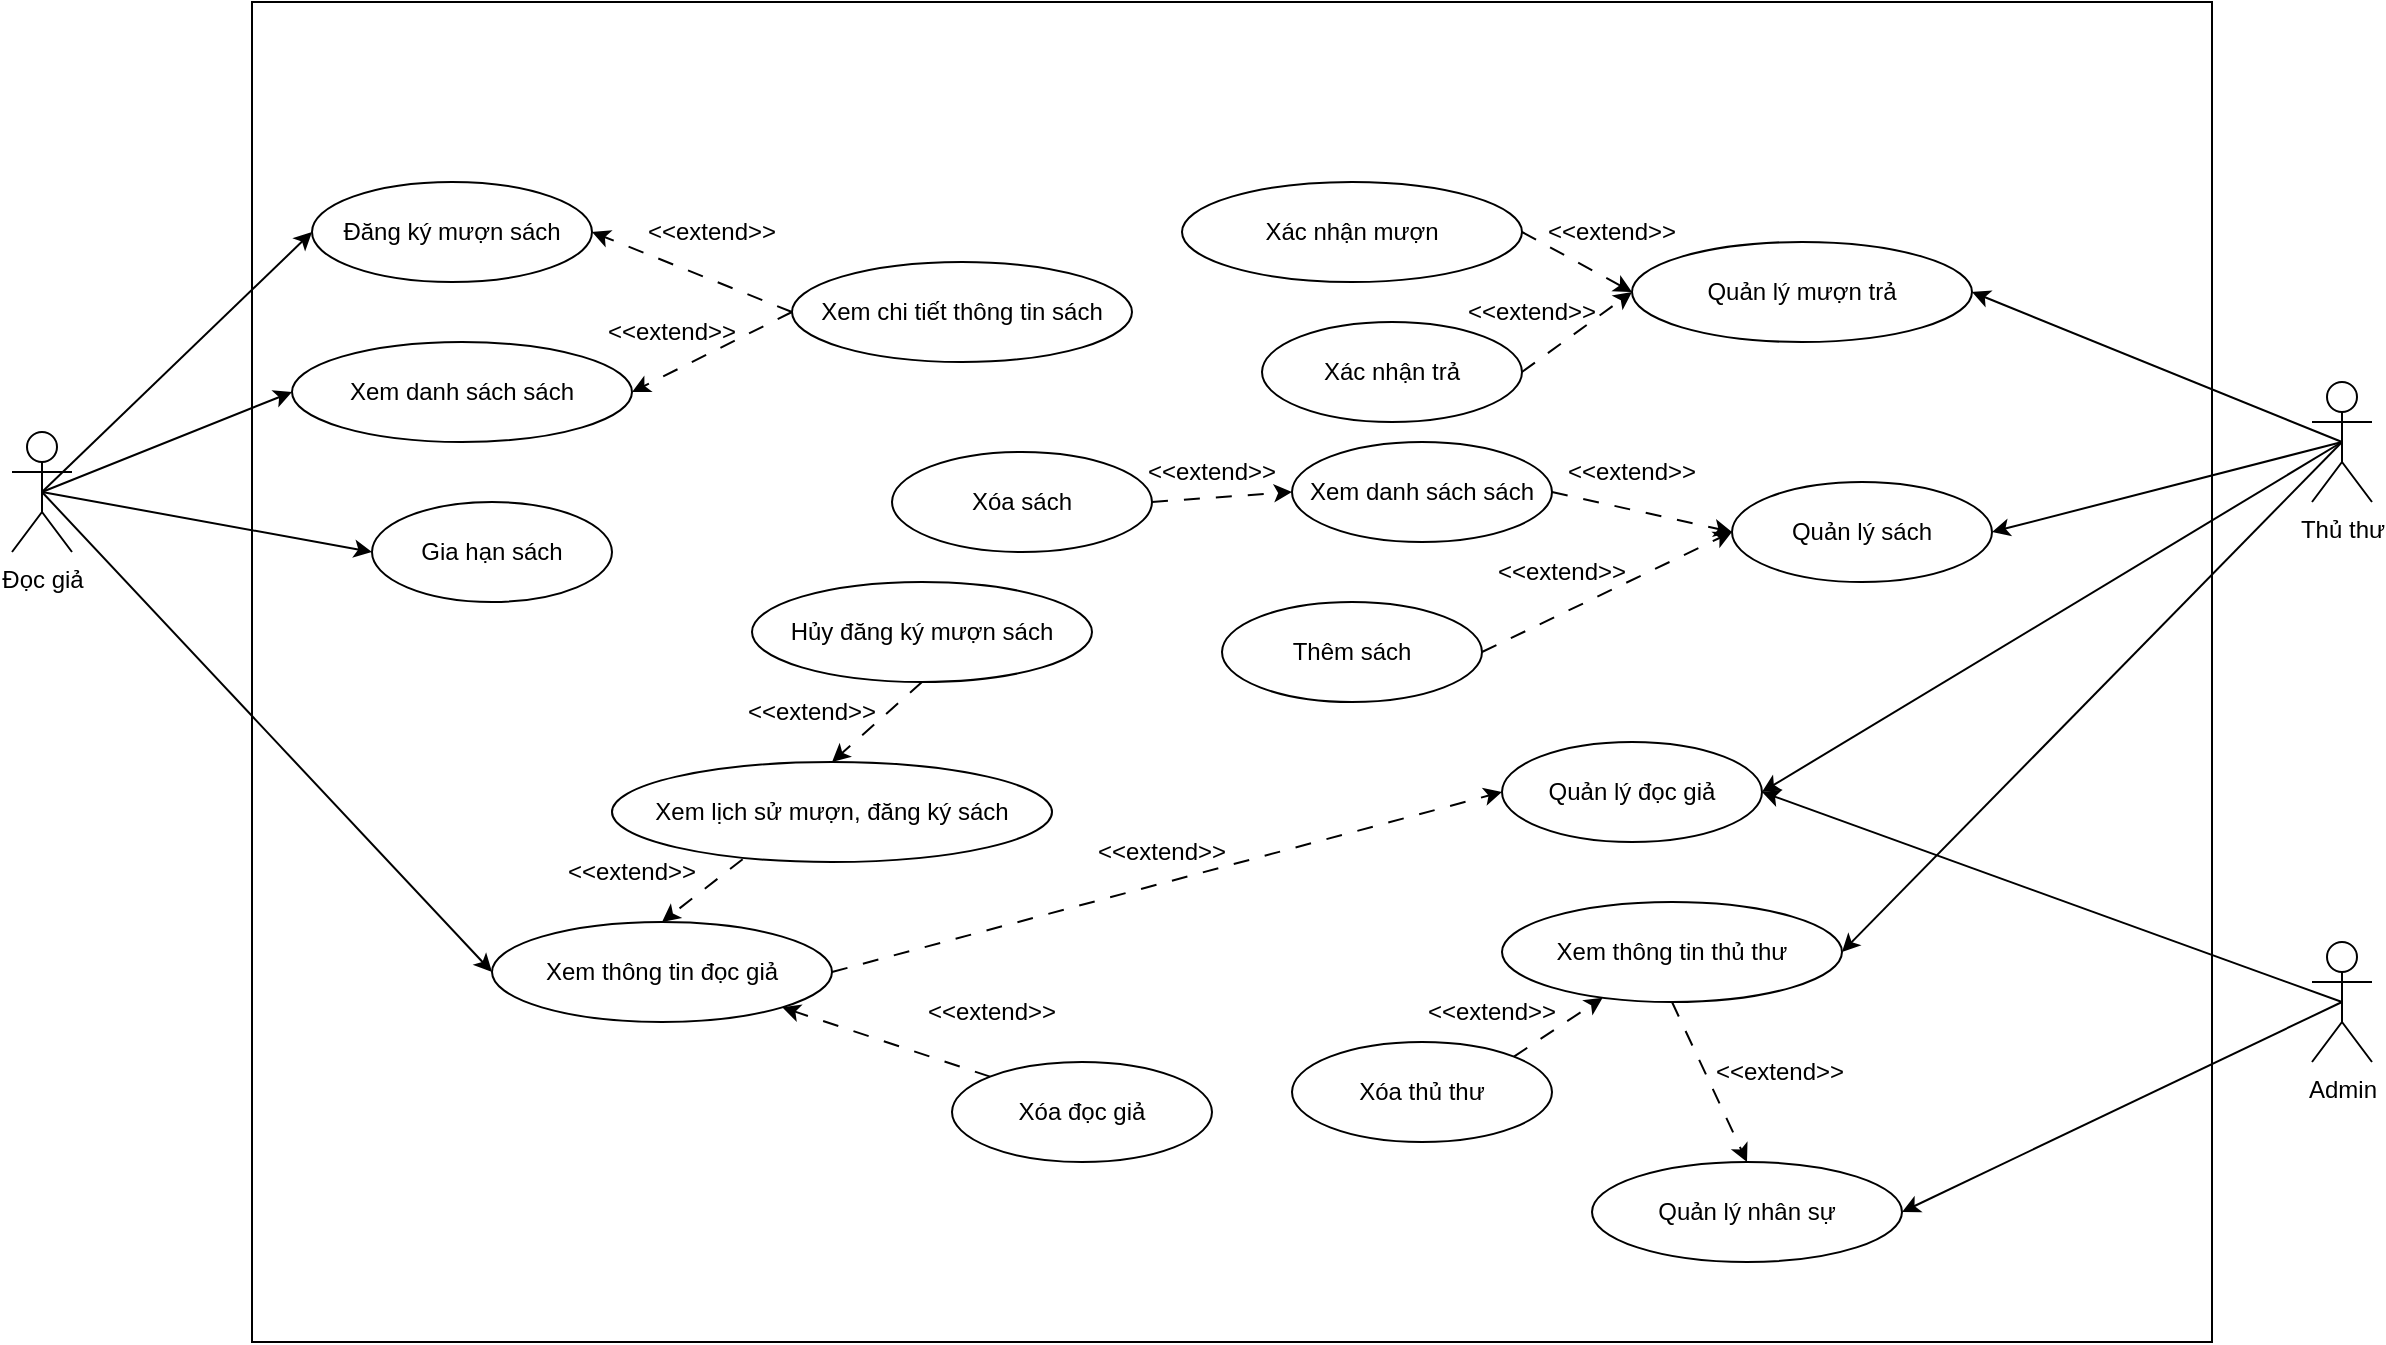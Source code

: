 <mxfile version="24.0.2" type="github">
  <diagram name="Trang-1" id="aS6pufNVPfX3zlX8p6Dp">
    <mxGraphModel dx="2353" dy="868" grid="1" gridSize="10" guides="1" tooltips="1" connect="1" arrows="1" fold="1" page="1" pageScale="1" pageWidth="827" pageHeight="1169" math="0" shadow="0">
      <root>
        <mxCell id="0" />
        <mxCell id="1" parent="0" />
        <mxCell id="Tb0ScoSYimXFxwN7m7aS-4" value="" style="rounded=0;whiteSpace=wrap;html=1;" vertex="1" parent="1">
          <mxGeometry x="-350" y="30" width="980" height="670" as="geometry" />
        </mxCell>
        <mxCell id="Tb0ScoSYimXFxwN7m7aS-7" value="Đọc giả" style="shape=umlActor;verticalLabelPosition=bottom;verticalAlign=top;html=1;outlineConnect=0;" vertex="1" parent="1">
          <mxGeometry x="-470" y="245" width="30" height="60" as="geometry" />
        </mxCell>
        <mxCell id="Tb0ScoSYimXFxwN7m7aS-36" style="rounded=0;orthogonalLoop=1;jettySize=auto;html=1;entryX=1;entryY=0.5;entryDx=0;entryDy=0;exitX=0.5;exitY=0.5;exitDx=0;exitDy=0;exitPerimeter=0;" edge="1" parent="1" source="Tb0ScoSYimXFxwN7m7aS-8" target="Tb0ScoSYimXFxwN7m7aS-20">
          <mxGeometry relative="1" as="geometry" />
        </mxCell>
        <mxCell id="Tb0ScoSYimXFxwN7m7aS-37" style="rounded=0;orthogonalLoop=1;jettySize=auto;html=1;entryX=1;entryY=0.5;entryDx=0;entryDy=0;exitX=0.5;exitY=0.5;exitDx=0;exitDy=0;exitPerimeter=0;" edge="1" parent="1" source="Tb0ScoSYimXFxwN7m7aS-8" target="Tb0ScoSYimXFxwN7m7aS-17">
          <mxGeometry relative="1" as="geometry">
            <mxPoint x="500" y="260" as="sourcePoint" />
          </mxGeometry>
        </mxCell>
        <mxCell id="Tb0ScoSYimXFxwN7m7aS-8" value="Thủ thư" style="shape=umlActor;verticalLabelPosition=bottom;verticalAlign=top;html=1;outlineConnect=0;" vertex="1" parent="1">
          <mxGeometry x="680" y="220" width="30" height="60" as="geometry" />
        </mxCell>
        <mxCell id="Tb0ScoSYimXFxwN7m7aS-66" style="rounded=0;orthogonalLoop=1;jettySize=auto;html=1;exitX=0.5;exitY=0.5;exitDx=0;exitDy=0;exitPerimeter=0;entryX=1;entryY=0.5;entryDx=0;entryDy=0;" edge="1" parent="1" source="Tb0ScoSYimXFxwN7m7aS-9" target="Tb0ScoSYimXFxwN7m7aS-65">
          <mxGeometry relative="1" as="geometry" />
        </mxCell>
        <mxCell id="Tb0ScoSYimXFxwN7m7aS-9" value="Admin&lt;div&gt;&lt;br&gt;&lt;/div&gt;" style="shape=umlActor;verticalLabelPosition=bottom;verticalAlign=top;html=1;outlineConnect=0;" vertex="1" parent="1">
          <mxGeometry x="680" y="500" width="30" height="60" as="geometry" />
        </mxCell>
        <mxCell id="Tb0ScoSYimXFxwN7m7aS-31" style="rounded=0;orthogonalLoop=1;jettySize=auto;html=1;entryX=1;entryY=0.5;entryDx=0;entryDy=0;exitX=0;exitY=0.5;exitDx=0;exitDy=0;dashed=1;dashPattern=8 8;" edge="1" parent="1" source="Tb0ScoSYimXFxwN7m7aS-11" target="Tb0ScoSYimXFxwN7m7aS-12">
          <mxGeometry relative="1" as="geometry">
            <mxPoint x="-150.0" y="230" as="sourcePoint" />
            <mxPoint x="-100.0" y="270" as="targetPoint" />
          </mxGeometry>
        </mxCell>
        <mxCell id="Tb0ScoSYimXFxwN7m7aS-10" value="Đăng ký mượn sách" style="ellipse;whiteSpace=wrap;html=1;" vertex="1" parent="1">
          <mxGeometry x="-320" y="120" width="140" height="50" as="geometry" />
        </mxCell>
        <mxCell id="Tb0ScoSYimXFxwN7m7aS-11" value="Xem chi tiết thông tin sách" style="ellipse;whiteSpace=wrap;html=1;" vertex="1" parent="1">
          <mxGeometry x="-80" y="160" width="170" height="50" as="geometry" />
        </mxCell>
        <mxCell id="Tb0ScoSYimXFxwN7m7aS-12" value="Xem danh sách sách" style="ellipse;whiteSpace=wrap;html=1;" vertex="1" parent="1">
          <mxGeometry x="-330" y="200" width="170" height="50" as="geometry" />
        </mxCell>
        <mxCell id="Tb0ScoSYimXFxwN7m7aS-13" value="Gia hạn sách" style="ellipse;whiteSpace=wrap;html=1;" vertex="1" parent="1">
          <mxGeometry x="-290" y="280" width="120" height="50" as="geometry" />
        </mxCell>
        <mxCell id="Tb0ScoSYimXFxwN7m7aS-15" value="Xem lịch sử mượn, đăng ký sách" style="ellipse;whiteSpace=wrap;html=1;" vertex="1" parent="1">
          <mxGeometry x="-170" y="410" width="220" height="50" as="geometry" />
        </mxCell>
        <mxCell id="Tb0ScoSYimXFxwN7m7aS-17" value="Quản lý mượn trả" style="ellipse;whiteSpace=wrap;html=1;" vertex="1" parent="1">
          <mxGeometry x="340" y="150" width="170" height="50" as="geometry" />
        </mxCell>
        <mxCell id="Tb0ScoSYimXFxwN7m7aS-18" value="Xác nhận trả" style="ellipse;whiteSpace=wrap;html=1;" vertex="1" parent="1">
          <mxGeometry x="155" y="190" width="130" height="50" as="geometry" />
        </mxCell>
        <mxCell id="Tb0ScoSYimXFxwN7m7aS-19" value="Xác nhận mượn" style="ellipse;whiteSpace=wrap;html=1;" vertex="1" parent="1">
          <mxGeometry x="115" y="120" width="170" height="50" as="geometry" />
        </mxCell>
        <mxCell id="Tb0ScoSYimXFxwN7m7aS-20" value="Quản lý sách" style="ellipse;whiteSpace=wrap;html=1;" vertex="1" parent="1">
          <mxGeometry x="390" y="270" width="130" height="50" as="geometry" />
        </mxCell>
        <mxCell id="Tb0ScoSYimXFxwN7m7aS-21" value="Thêm sách" style="ellipse;whiteSpace=wrap;html=1;" vertex="1" parent="1">
          <mxGeometry x="135" y="330" width="130" height="50" as="geometry" />
        </mxCell>
        <mxCell id="Tb0ScoSYimXFxwN7m7aS-22" value="Xem danh sách sách" style="ellipse;whiteSpace=wrap;html=1;" vertex="1" parent="1">
          <mxGeometry x="170" y="250" width="130" height="50" as="geometry" />
        </mxCell>
        <mxCell id="Tb0ScoSYimXFxwN7m7aS-23" value="Quản lý đọc giả" style="ellipse;whiteSpace=wrap;html=1;" vertex="1" parent="1">
          <mxGeometry x="275" y="400" width="130" height="50" as="geometry" />
        </mxCell>
        <mxCell id="Tb0ScoSYimXFxwN7m7aS-25" value="" style="endArrow=classic;html=1;rounded=0;entryX=0;entryY=0.5;entryDx=0;entryDy=0;exitX=0.5;exitY=0.5;exitDx=0;exitDy=0;exitPerimeter=0;" edge="1" parent="1" source="Tb0ScoSYimXFxwN7m7aS-7" target="Tb0ScoSYimXFxwN7m7aS-13">
          <mxGeometry width="50" height="50" relative="1" as="geometry">
            <mxPoint x="-440" y="250" as="sourcePoint" />
            <mxPoint x="-390" y="200" as="targetPoint" />
          </mxGeometry>
        </mxCell>
        <mxCell id="Tb0ScoSYimXFxwN7m7aS-26" value="" style="endArrow=classic;html=1;rounded=0;entryX=0;entryY=0.5;entryDx=0;entryDy=0;exitX=0.5;exitY=0.5;exitDx=0;exitDy=0;exitPerimeter=0;" edge="1" parent="1" source="Tb0ScoSYimXFxwN7m7aS-7" target="Tb0ScoSYimXFxwN7m7aS-12">
          <mxGeometry width="50" height="50" relative="1" as="geometry">
            <mxPoint x="-430" y="230" as="sourcePoint" />
            <mxPoint x="-310" y="285" as="targetPoint" />
          </mxGeometry>
        </mxCell>
        <mxCell id="Tb0ScoSYimXFxwN7m7aS-27" value="" style="endArrow=classic;html=1;rounded=0;entryX=0;entryY=0.5;entryDx=0;entryDy=0;exitX=0.5;exitY=0.5;exitDx=0;exitDy=0;exitPerimeter=0;" edge="1" parent="1" source="Tb0ScoSYimXFxwN7m7aS-7" target="Tb0ScoSYimXFxwN7m7aS-55">
          <mxGeometry width="50" height="50" relative="1" as="geometry">
            <mxPoint x="-450" y="250" as="sourcePoint" />
            <mxPoint x="-300" y="325" as="targetPoint" />
          </mxGeometry>
        </mxCell>
        <mxCell id="Tb0ScoSYimXFxwN7m7aS-28" value="" style="endArrow=classic;html=1;rounded=0;entryX=0;entryY=0.5;entryDx=0;entryDy=0;exitX=0.5;exitY=0.5;exitDx=0;exitDy=0;exitPerimeter=0;" edge="1" parent="1" source="Tb0ScoSYimXFxwN7m7aS-7" target="Tb0ScoSYimXFxwN7m7aS-10">
          <mxGeometry width="50" height="50" relative="1" as="geometry">
            <mxPoint x="-410" y="280" as="sourcePoint" />
            <mxPoint x="-290" y="335" as="targetPoint" />
          </mxGeometry>
        </mxCell>
        <mxCell id="Tb0ScoSYimXFxwN7m7aS-33" style="rounded=0;orthogonalLoop=1;jettySize=auto;html=1;entryX=1;entryY=0.5;entryDx=0;entryDy=0;exitX=0;exitY=0.5;exitDx=0;exitDy=0;dashed=1;dashPattern=8 8;" edge="1" parent="1" source="Tb0ScoSYimXFxwN7m7aS-11" target="Tb0ScoSYimXFxwN7m7aS-10">
          <mxGeometry relative="1" as="geometry">
            <mxPoint x="-120" y="195" as="sourcePoint" />
            <mxPoint x="-150" y="235" as="targetPoint" />
          </mxGeometry>
        </mxCell>
        <mxCell id="Tb0ScoSYimXFxwN7m7aS-34" value="&amp;lt;&amp;lt;extend&amp;gt;&amp;gt;" style="text;html=1;align=center;verticalAlign=middle;whiteSpace=wrap;rounded=0;" vertex="1" parent="1">
          <mxGeometry x="-150" y="130" width="60" height="30" as="geometry" />
        </mxCell>
        <mxCell id="Tb0ScoSYimXFxwN7m7aS-35" value="&amp;lt;&amp;lt;extend&amp;gt;&amp;gt;" style="text;html=1;align=center;verticalAlign=middle;whiteSpace=wrap;rounded=0;" vertex="1" parent="1">
          <mxGeometry x="-170" y="180" width="60" height="30" as="geometry" />
        </mxCell>
        <mxCell id="Tb0ScoSYimXFxwN7m7aS-38" style="rounded=0;orthogonalLoop=1;jettySize=auto;html=1;entryX=1;entryY=0.5;entryDx=0;entryDy=0;exitX=0.5;exitY=0.5;exitDx=0;exitDy=0;exitPerimeter=0;" edge="1" parent="1" source="Tb0ScoSYimXFxwN7m7aS-8" target="Tb0ScoSYimXFxwN7m7aS-23">
          <mxGeometry relative="1" as="geometry">
            <mxPoint x="510" y="273" as="sourcePoint" />
            <mxPoint x="410" y="290" as="targetPoint" />
          </mxGeometry>
        </mxCell>
        <mxCell id="Tb0ScoSYimXFxwN7m7aS-39" style="rounded=0;orthogonalLoop=1;jettySize=auto;html=1;entryX=0;entryY=0.5;entryDx=0;entryDy=0;exitX=1;exitY=0.5;exitDx=0;exitDy=0;dashed=1;dashPattern=8 8;" edge="1" parent="1" source="Tb0ScoSYimXFxwN7m7aS-21" target="Tb0ScoSYimXFxwN7m7aS-20">
          <mxGeometry relative="1" as="geometry">
            <mxPoint x="270" y="350" as="sourcePoint" />
            <mxPoint x="180" y="390" as="targetPoint" />
          </mxGeometry>
        </mxCell>
        <mxCell id="Tb0ScoSYimXFxwN7m7aS-40" style="rounded=0;orthogonalLoop=1;jettySize=auto;html=1;entryX=0;entryY=0.5;entryDx=0;entryDy=0;exitX=1;exitY=0.5;exitDx=0;exitDy=0;dashed=1;dashPattern=8 8;" edge="1" parent="1" source="Tb0ScoSYimXFxwN7m7aS-22" target="Tb0ScoSYimXFxwN7m7aS-20">
          <mxGeometry relative="1" as="geometry">
            <mxPoint x="250" y="355" as="sourcePoint" />
            <mxPoint x="280" y="305" as="targetPoint" />
          </mxGeometry>
        </mxCell>
        <mxCell id="Tb0ScoSYimXFxwN7m7aS-41" style="rounded=0;orthogonalLoop=1;jettySize=auto;html=1;entryX=0;entryY=0.5;entryDx=0;entryDy=0;exitX=1;exitY=0.5;exitDx=0;exitDy=0;dashed=1;dashPattern=8 8;" edge="1" parent="1" source="Tb0ScoSYimXFxwN7m7aS-18" target="Tb0ScoSYimXFxwN7m7aS-17">
          <mxGeometry relative="1" as="geometry">
            <mxPoint x="260" y="365" as="sourcePoint" />
            <mxPoint x="290" y="315" as="targetPoint" />
          </mxGeometry>
        </mxCell>
        <mxCell id="Tb0ScoSYimXFxwN7m7aS-42" style="rounded=0;orthogonalLoop=1;jettySize=auto;html=1;entryX=0;entryY=0.5;entryDx=0;entryDy=0;exitX=1;exitY=0.5;exitDx=0;exitDy=0;dashed=1;dashPattern=8 8;" edge="1" parent="1" source="Tb0ScoSYimXFxwN7m7aS-19" target="Tb0ScoSYimXFxwN7m7aS-17">
          <mxGeometry relative="1" as="geometry">
            <mxPoint x="270" y="375" as="sourcePoint" />
            <mxPoint x="300" y="325" as="targetPoint" />
          </mxGeometry>
        </mxCell>
        <mxCell id="Tb0ScoSYimXFxwN7m7aS-43" value="Hủy đăng ký mượn sách" style="ellipse;whiteSpace=wrap;html=1;" vertex="1" parent="1">
          <mxGeometry x="-100" y="320" width="170" height="50" as="geometry" />
        </mxCell>
        <mxCell id="Tb0ScoSYimXFxwN7m7aS-46" style="rounded=0;orthogonalLoop=1;jettySize=auto;html=1;entryX=0.5;entryY=0;entryDx=0;entryDy=0;exitX=0.5;exitY=1;exitDx=0;exitDy=0;dashed=1;dashPattern=8 8;" edge="1" parent="1" source="Tb0ScoSYimXFxwN7m7aS-43" target="Tb0ScoSYimXFxwN7m7aS-15">
          <mxGeometry relative="1" as="geometry">
            <mxPoint x="250" y="355" as="sourcePoint" />
            <mxPoint x="280" y="305" as="targetPoint" />
          </mxGeometry>
        </mxCell>
        <mxCell id="Tb0ScoSYimXFxwN7m7aS-47" value="&amp;lt;&amp;lt;extend&amp;gt;&amp;gt;" style="text;html=1;align=center;verticalAlign=middle;whiteSpace=wrap;rounded=0;" vertex="1" parent="1">
          <mxGeometry x="-100" y="370" width="60" height="30" as="geometry" />
        </mxCell>
        <mxCell id="Tb0ScoSYimXFxwN7m7aS-49" value="Xóa sách" style="ellipse;whiteSpace=wrap;html=1;" vertex="1" parent="1">
          <mxGeometry x="-30" y="255" width="130" height="50" as="geometry" />
        </mxCell>
        <mxCell id="Tb0ScoSYimXFxwN7m7aS-50" style="rounded=0;orthogonalLoop=1;jettySize=auto;html=1;entryX=0;entryY=0.5;entryDx=0;entryDy=0;exitX=1;exitY=0.5;exitDx=0;exitDy=0;dashed=1;dashPattern=8 8;" edge="1" parent="1" source="Tb0ScoSYimXFxwN7m7aS-49" target="Tb0ScoSYimXFxwN7m7aS-22">
          <mxGeometry relative="1" as="geometry">
            <mxPoint x="275" y="365" as="sourcePoint" />
            <mxPoint x="400" y="305" as="targetPoint" />
          </mxGeometry>
        </mxCell>
        <mxCell id="Tb0ScoSYimXFxwN7m7aS-51" value="&amp;lt;&amp;lt;extend&amp;gt;&amp;gt;" style="text;html=1;align=center;verticalAlign=middle;whiteSpace=wrap;rounded=0;" vertex="1" parent="1">
          <mxGeometry x="100" y="250" width="60" height="30" as="geometry" />
        </mxCell>
        <mxCell id="Tb0ScoSYimXFxwN7m7aS-52" value="&amp;lt;&amp;lt;extend&amp;gt;&amp;gt;" style="text;html=1;align=center;verticalAlign=middle;whiteSpace=wrap;rounded=0;" vertex="1" parent="1">
          <mxGeometry x="310" y="250" width="60" height="30" as="geometry" />
        </mxCell>
        <mxCell id="Tb0ScoSYimXFxwN7m7aS-53" value="&amp;lt;&amp;lt;extend&amp;gt;&amp;gt;" style="text;html=1;align=center;verticalAlign=middle;whiteSpace=wrap;rounded=0;" vertex="1" parent="1">
          <mxGeometry x="300" y="130" width="60" height="30" as="geometry" />
        </mxCell>
        <mxCell id="Tb0ScoSYimXFxwN7m7aS-54" value="&amp;lt;&amp;lt;extend&amp;gt;&amp;gt;" style="text;html=1;align=center;verticalAlign=middle;whiteSpace=wrap;rounded=0;" vertex="1" parent="1">
          <mxGeometry x="260" y="170" width="60" height="30" as="geometry" />
        </mxCell>
        <mxCell id="Tb0ScoSYimXFxwN7m7aS-55" value="Xem thông tin đọc giả" style="ellipse;whiteSpace=wrap;html=1;" vertex="1" parent="1">
          <mxGeometry x="-230" y="490" width="170" height="50" as="geometry" />
        </mxCell>
        <mxCell id="Tb0ScoSYimXFxwN7m7aS-56" style="rounded=0;orthogonalLoop=1;jettySize=auto;html=1;entryX=0;entryY=0.5;entryDx=0;entryDy=0;exitX=1;exitY=0.5;exitDx=0;exitDy=0;dashed=1;dashPattern=8 8;" edge="1" parent="1" source="Tb0ScoSYimXFxwN7m7aS-55" target="Tb0ScoSYimXFxwN7m7aS-23">
          <mxGeometry relative="1" as="geometry">
            <mxPoint x="-5" y="380" as="sourcePoint" />
            <mxPoint x="35" y="430" as="targetPoint" />
          </mxGeometry>
        </mxCell>
        <mxCell id="Tb0ScoSYimXFxwN7m7aS-57" style="rounded=0;orthogonalLoop=1;jettySize=auto;html=1;entryX=0.5;entryY=0;entryDx=0;entryDy=0;exitX=0.297;exitY=0.972;exitDx=0;exitDy=0;dashed=1;dashPattern=8 8;exitPerimeter=0;" edge="1" parent="1" source="Tb0ScoSYimXFxwN7m7aS-15" target="Tb0ScoSYimXFxwN7m7aS-55">
          <mxGeometry relative="1" as="geometry">
            <mxPoint x="-5" y="380" as="sourcePoint" />
            <mxPoint x="-50" y="420" as="targetPoint" />
          </mxGeometry>
        </mxCell>
        <mxCell id="Tb0ScoSYimXFxwN7m7aS-60" value="&amp;lt;&amp;lt;extend&amp;gt;&amp;gt;" style="text;html=1;align=center;verticalAlign=middle;whiteSpace=wrap;rounded=0;" vertex="1" parent="1">
          <mxGeometry x="-190" y="450" width="60" height="30" as="geometry" />
        </mxCell>
        <mxCell id="Tb0ScoSYimXFxwN7m7aS-61" value="&amp;lt;&amp;lt;extend&amp;gt;&amp;gt;" style="text;html=1;align=center;verticalAlign=middle;whiteSpace=wrap;rounded=0;" vertex="1" parent="1">
          <mxGeometry x="75" y="440" width="60" height="30" as="geometry" />
        </mxCell>
        <mxCell id="Tb0ScoSYimXFxwN7m7aS-62" value="Xóa đọc giả" style="ellipse;whiteSpace=wrap;html=1;" vertex="1" parent="1">
          <mxGeometry y="560" width="130" height="50" as="geometry" />
        </mxCell>
        <mxCell id="Tb0ScoSYimXFxwN7m7aS-63" style="rounded=0;orthogonalLoop=1;jettySize=auto;html=1;entryX=1;entryY=1;entryDx=0;entryDy=0;exitX=0;exitY=0;exitDx=0;exitDy=0;dashed=1;dashPattern=8 8;" edge="1" parent="1" source="Tb0ScoSYimXFxwN7m7aS-62" target="Tb0ScoSYimXFxwN7m7aS-55">
          <mxGeometry relative="1" as="geometry">
            <mxPoint x="-50" y="525" as="sourcePoint" />
            <mxPoint x="235" y="495" as="targetPoint" />
          </mxGeometry>
        </mxCell>
        <mxCell id="Tb0ScoSYimXFxwN7m7aS-64" value="&amp;lt;&amp;lt;extend&amp;gt;&amp;gt;" style="text;html=1;align=center;verticalAlign=middle;whiteSpace=wrap;rounded=0;" vertex="1" parent="1">
          <mxGeometry x="-10" y="520" width="60" height="30" as="geometry" />
        </mxCell>
        <mxCell id="Tb0ScoSYimXFxwN7m7aS-65" value="Quản lý nhân sự" style="ellipse;whiteSpace=wrap;html=1;" vertex="1" parent="1">
          <mxGeometry x="320" y="610" width="155" height="50" as="geometry" />
        </mxCell>
        <mxCell id="Tb0ScoSYimXFxwN7m7aS-67" style="rounded=0;orthogonalLoop=1;jettySize=auto;html=1;exitX=0.5;exitY=0.5;exitDx=0;exitDy=0;exitPerimeter=0;entryX=1;entryY=0.5;entryDx=0;entryDy=0;" edge="1" parent="1" source="Tb0ScoSYimXFxwN7m7aS-9" target="Tb0ScoSYimXFxwN7m7aS-23">
          <mxGeometry relative="1" as="geometry">
            <mxPoint x="705" y="540" as="sourcePoint" />
            <mxPoint x="440" y="605" as="targetPoint" />
          </mxGeometry>
        </mxCell>
        <mxCell id="Tb0ScoSYimXFxwN7m7aS-69" value="Xem thông tin thủ thư" style="ellipse;whiteSpace=wrap;html=1;" vertex="1" parent="1">
          <mxGeometry x="275" y="480" width="170" height="50" as="geometry" />
        </mxCell>
        <mxCell id="Tb0ScoSYimXFxwN7m7aS-70" value="Xóa thủ thư" style="ellipse;whiteSpace=wrap;html=1;" vertex="1" parent="1">
          <mxGeometry x="170" y="550" width="130" height="50" as="geometry" />
        </mxCell>
        <mxCell id="Tb0ScoSYimXFxwN7m7aS-71" style="rounded=0;orthogonalLoop=1;jettySize=auto;html=1;exitX=0.5;exitY=0.5;exitDx=0;exitDy=0;exitPerimeter=0;entryX=1;entryY=0.5;entryDx=0;entryDy=0;" edge="1" parent="1" source="Tb0ScoSYimXFxwN7m7aS-8" target="Tb0ScoSYimXFxwN7m7aS-69">
          <mxGeometry relative="1" as="geometry">
            <mxPoint x="705" y="540" as="sourcePoint" />
            <mxPoint x="415" y="435" as="targetPoint" />
          </mxGeometry>
        </mxCell>
        <mxCell id="Tb0ScoSYimXFxwN7m7aS-72" style="rounded=0;orthogonalLoop=1;jettySize=auto;html=1;exitX=1;exitY=0;exitDx=0;exitDy=0;dashed=1;dashPattern=8 8;" edge="1" parent="1" source="Tb0ScoSYimXFxwN7m7aS-70" target="Tb0ScoSYimXFxwN7m7aS-69">
          <mxGeometry relative="1" as="geometry">
            <mxPoint x="275" y="365" as="sourcePoint" />
            <mxPoint x="400" y="305" as="targetPoint" />
          </mxGeometry>
        </mxCell>
        <mxCell id="Tb0ScoSYimXFxwN7m7aS-73" style="rounded=0;orthogonalLoop=1;jettySize=auto;html=1;dashed=1;dashPattern=8 8;exitX=0.5;exitY=1;exitDx=0;exitDy=0;entryX=0.5;entryY=0;entryDx=0;entryDy=0;" edge="1" parent="1" source="Tb0ScoSYimXFxwN7m7aS-69" target="Tb0ScoSYimXFxwN7m7aS-65">
          <mxGeometry relative="1" as="geometry">
            <mxPoint x="310" y="560" as="sourcePoint" />
            <mxPoint x="335" y="538" as="targetPoint" />
          </mxGeometry>
        </mxCell>
        <mxCell id="Tb0ScoSYimXFxwN7m7aS-74" value="&amp;lt;&amp;lt;extend&amp;gt;&amp;gt;" style="text;html=1;align=center;verticalAlign=middle;whiteSpace=wrap;rounded=0;" vertex="1" parent="1">
          <mxGeometry x="275" y="300" width="60" height="30" as="geometry" />
        </mxCell>
        <mxCell id="Tb0ScoSYimXFxwN7m7aS-75" value="&amp;lt;&amp;lt;extend&amp;gt;&amp;gt;" style="text;html=1;align=center;verticalAlign=middle;whiteSpace=wrap;rounded=0;" vertex="1" parent="1">
          <mxGeometry x="240" y="520" width="60" height="30" as="geometry" />
        </mxCell>
        <mxCell id="Tb0ScoSYimXFxwN7m7aS-76" value="&amp;lt;&amp;lt;extend&amp;gt;&amp;gt;" style="text;html=1;align=center;verticalAlign=middle;whiteSpace=wrap;rounded=0;" vertex="1" parent="1">
          <mxGeometry x="384" y="550" width="60" height="30" as="geometry" />
        </mxCell>
      </root>
    </mxGraphModel>
  </diagram>
</mxfile>
